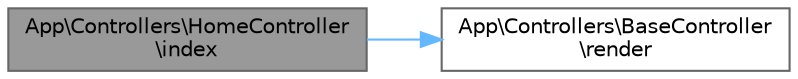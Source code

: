 digraph "App\Controllers\HomeController\index"
{
 // LATEX_PDF_SIZE
  bgcolor="transparent";
  edge [fontname=Helvetica,fontsize=10,labelfontname=Helvetica,labelfontsize=10];
  node [fontname=Helvetica,fontsize=10,shape=box,height=0.2,width=0.4];
  rankdir="LR";
  Node1 [id="Node000001",label="App\\Controllers\\HomeController\l\\index",height=0.2,width=0.4,color="gray40", fillcolor="grey60", style="filled", fontcolor="black",tooltip=" "];
  Node1 -> Node2 [id="edge2_Node000001_Node000002",color="steelblue1",style="solid",tooltip=" "];
  Node2 [id="Node000002",label="App\\Controllers\\BaseController\l\\render",height=0.2,width=0.4,color="grey40", fillcolor="white", style="filled",URL="$class_app_1_1_controllers_1_1_base_controller.html#a96e8213dc1fca07e08c45a80266e8ac2",tooltip=" "];
}
